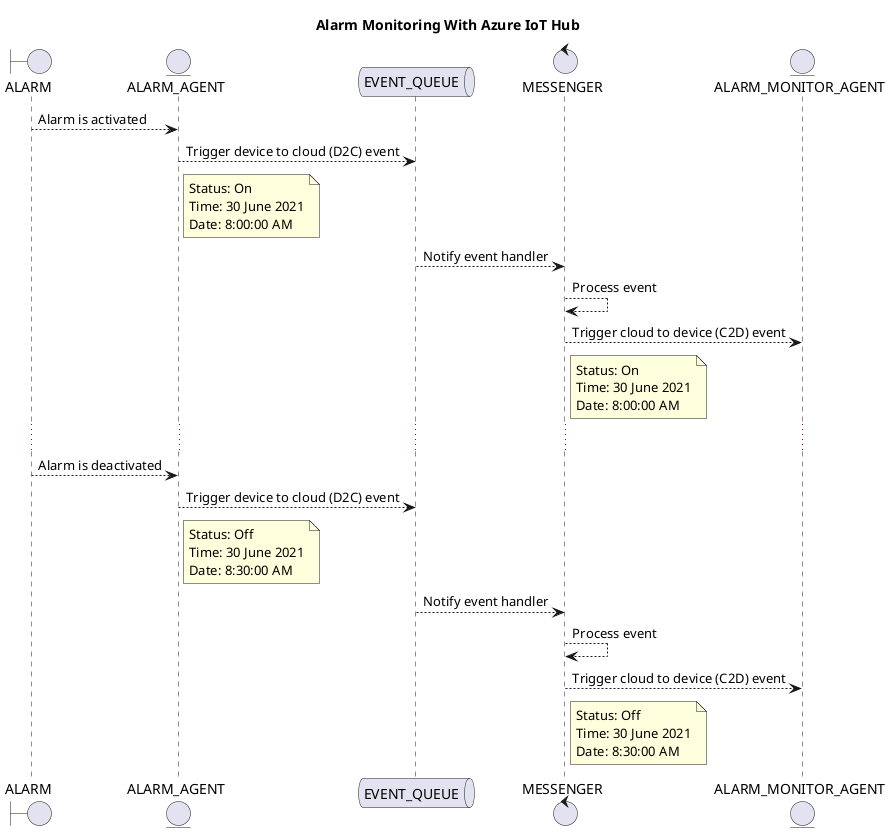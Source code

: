 @startuml AlarmMonitoringSequence

boundary ALARM as a
entity ALARM_AGENT as b
queue EVENT_QUEUE as c
control MESSENGER as d
entity ALARM_MONITOR_AGENT as e

title Alarm Monitoring With Azure IoT Hub

a --> b: Alarm is activated
b --> c: Trigger device to cloud (D2C) event
note right b
   Status: On
   Time: 30 June 2021
   Date: 8:00:00 AM
end note
c --> d: Notify event handler
d --> d: Process event
d --> e: Trigger cloud to device (C2D) event
note right d
   Status: On
   Time: 30 June 2021
   Date: 8:00:00 AM
end note
...
a --> b: Alarm is deactivated
b --> c: Trigger device to cloud (D2C) event
note right b
   Status: Off
   Time: 30 June 2021
   Date: 8:30:00 AM
end note
c --> d: Notify event handler
d --> d: Process event
d --> e: Trigger cloud to device (C2D) event
note right d
   Status: Off
   Time: 30 June 2021
   Date: 8:30:00 AM
end note
@enduml